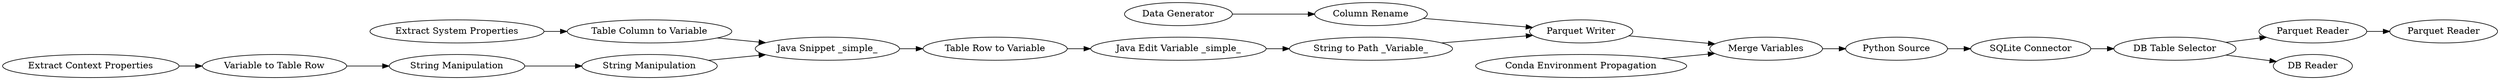 digraph {
	82 -> 99
	46 -> 58
	86 -> 100
	101 -> 105
	54 -> 46
	103 -> 85
	99 -> 101
	81 -> 102
	57 -> 48
	86 -> 87
	56 -> 57
	102 -> 101
	85 -> 86
	48 -> 47
	105 -> 103
	104 -> 105
	7 -> 54
	47 -> 46
	58 -> 81
	100 -> 98
	57 [label="Variable to Table Row"]
	103 [label="Python Source"]
	7 [label="Extract System Properties"]
	58 [label="Table Row to Variable"]
	105 [label="Merge Variables"]
	98 [label="Parquet Reader"]
	56 [label="Extract Context Properties"]
	54 [label="Table Column to Variable"]
	85 [label="SQLite Connector"]
	86 [label="DB Table Selector"]
	48 [label="String Manipulation"]
	87 [label="DB Reader"]
	47 [label="String Manipulation"]
	101 [label="Parquet Writer"]
	100 [label="Parquet Reader"]
	81 [label="Java Edit Variable _simple_"]
	99 [label="Column Rename"]
	102 [label="String to Path _Variable_"]
	104 [label="Conda Environment Propagation"]
	82 [label="Data Generator"]
	46 [label="Java Snippet _simple_"]
	rankdir=LR
}

